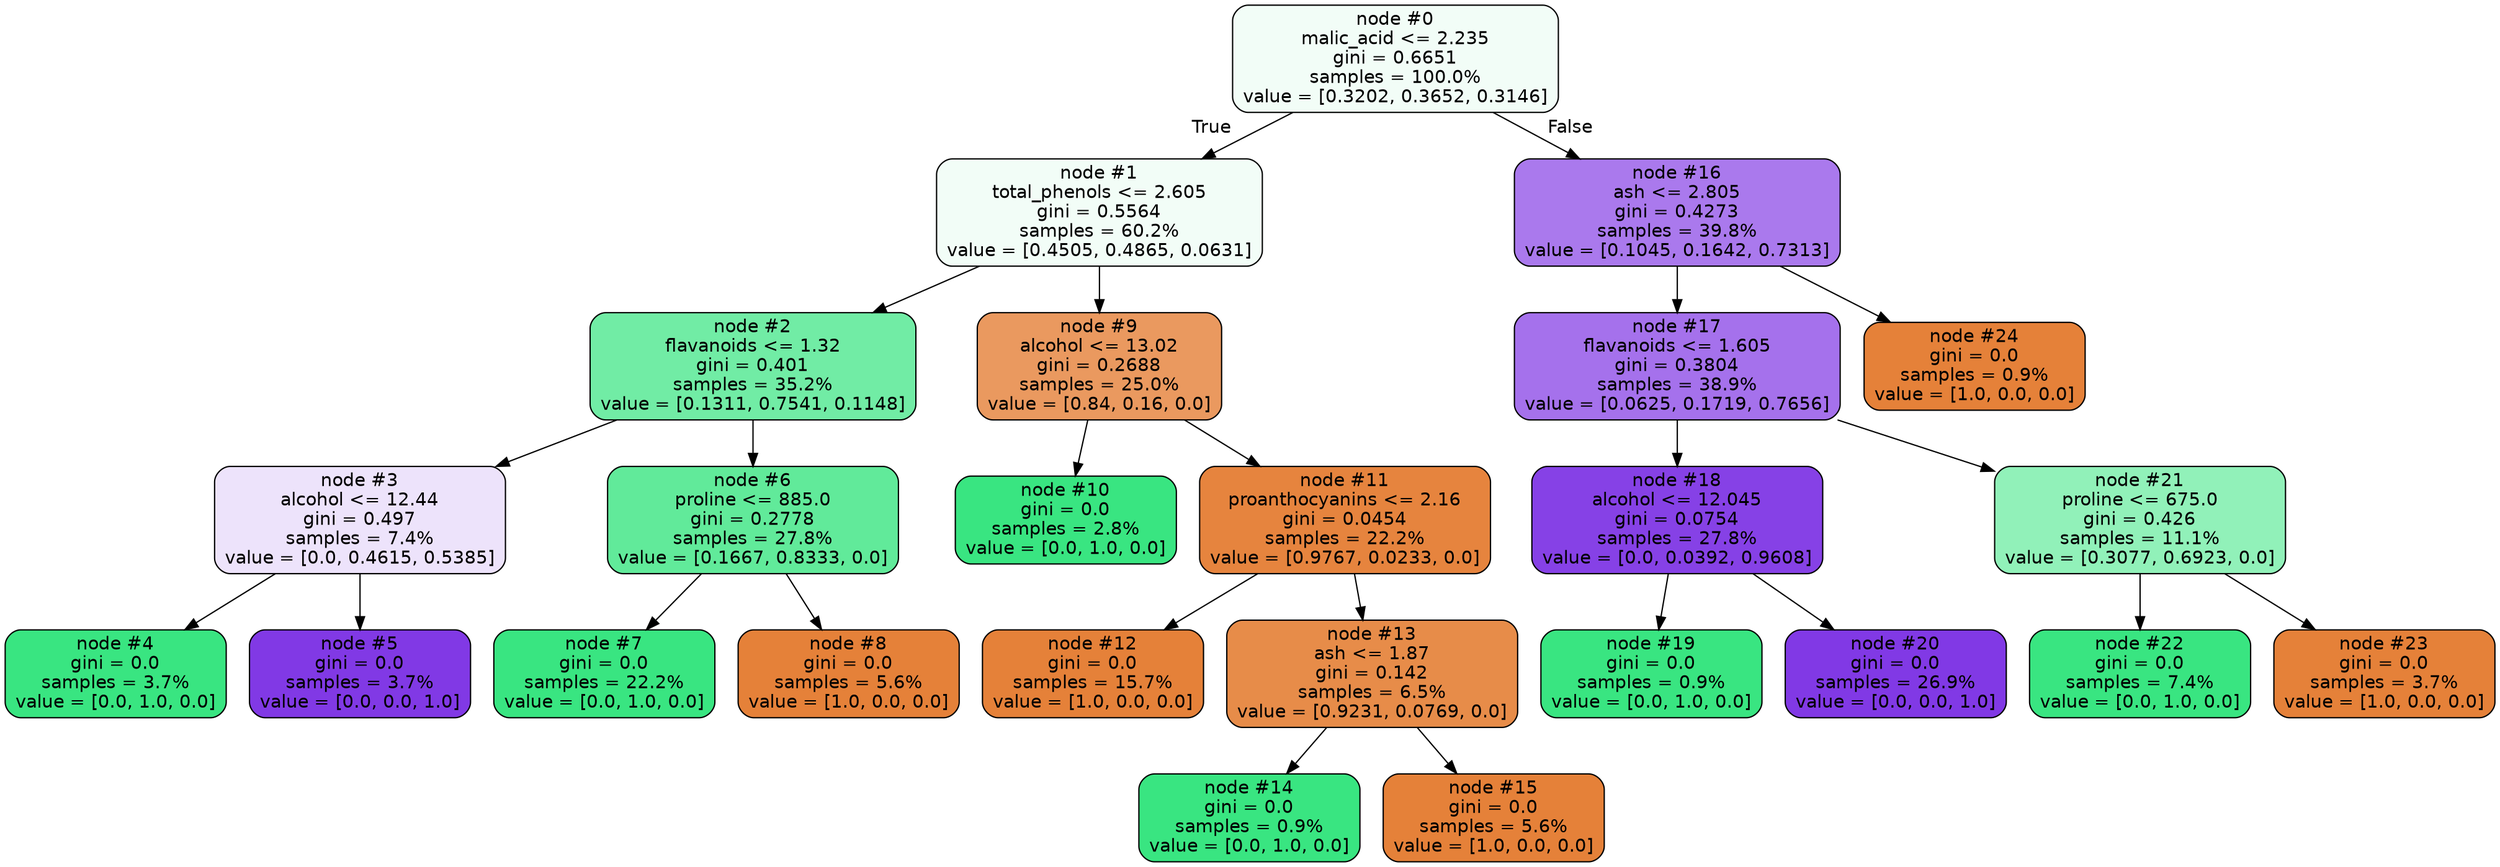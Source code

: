 digraph Tree {
node [shape=box, style="filled, rounded", color="black", fontname=helvetica] ;
edge [fontname=helvetica] ;
0 [label="node #0\nmalic_acid <= 2.235\ngini = 0.6651\nsamples = 100.0%\nvalue = [0.3202, 0.3652, 0.3146]", fillcolor="#f2fdf7"] ;
1 [label="node #1\ntotal_phenols <= 2.605\ngini = 0.5564\nsamples = 60.2%\nvalue = [0.4505, 0.4865, 0.0631]", fillcolor="#f2fdf7"] ;
0 -> 1 [labeldistance=2.5, labelangle=45, headlabel="True"] ;
2 [label="node #2\nflavanoids <= 1.32\ngini = 0.401\nsamples = 35.2%\nvalue = [0.1311, 0.7541, 0.1148]", fillcolor="#71eca5"] ;
1 -> 2 ;
3 [label="node #3\nalcohol <= 12.44\ngini = 0.497\nsamples = 7.4%\nvalue = [0.0, 0.4615, 0.5385]", fillcolor="#ede3fb"] ;
2 -> 3 ;
4 [label="node #4\ngini = 0.0\nsamples = 3.7%\nvalue = [0.0, 1.0, 0.0]", fillcolor="#39e581"] ;
3 -> 4 ;
5 [label="node #5\ngini = 0.0\nsamples = 3.7%\nvalue = [0.0, 0.0, 1.0]", fillcolor="#8139e5"] ;
3 -> 5 ;
6 [label="node #6\nproline <= 885.0\ngini = 0.2778\nsamples = 27.8%\nvalue = [0.1667, 0.8333, 0.0]", fillcolor="#61ea9a"] ;
2 -> 6 ;
7 [label="node #7\ngini = 0.0\nsamples = 22.2%\nvalue = [0.0, 1.0, 0.0]", fillcolor="#39e581"] ;
6 -> 7 ;
8 [label="node #8\ngini = 0.0\nsamples = 5.6%\nvalue = [1.0, 0.0, 0.0]", fillcolor="#e58139"] ;
6 -> 8 ;
9 [label="node #9\nalcohol <= 13.02\ngini = 0.2688\nsamples = 25.0%\nvalue = [0.84, 0.16, 0.0]", fillcolor="#ea995f"] ;
1 -> 9 ;
10 [label="node #10\ngini = 0.0\nsamples = 2.8%\nvalue = [0.0, 1.0, 0.0]", fillcolor="#39e581"] ;
9 -> 10 ;
11 [label="node #11\nproanthocyanins <= 2.16\ngini = 0.0454\nsamples = 22.2%\nvalue = [0.9767, 0.0233, 0.0]", fillcolor="#e6843e"] ;
9 -> 11 ;
12 [label="node #12\ngini = 0.0\nsamples = 15.7%\nvalue = [1.0, 0.0, 0.0]", fillcolor="#e58139"] ;
11 -> 12 ;
13 [label="node #13\nash <= 1.87\ngini = 0.142\nsamples = 6.5%\nvalue = [0.9231, 0.0769, 0.0]", fillcolor="#e78c49"] ;
11 -> 13 ;
14 [label="node #14\ngini = 0.0\nsamples = 0.9%\nvalue = [0.0, 1.0, 0.0]", fillcolor="#39e581"] ;
13 -> 14 ;
15 [label="node #15\ngini = 0.0\nsamples = 5.6%\nvalue = [1.0, 0.0, 0.0]", fillcolor="#e58139"] ;
13 -> 15 ;
16 [label="node #16\nash <= 2.805\ngini = 0.4273\nsamples = 39.8%\nvalue = [0.1045, 0.1642, 0.7313]", fillcolor="#aa79ed"] ;
0 -> 16 [labeldistance=2.5, labelangle=-45, headlabel="False"] ;
17 [label="node #17\nflavanoids <= 1.605\ngini = 0.3804\nsamples = 38.9%\nvalue = [0.0625, 0.1719, 0.7656]", fillcolor="#a571ec"] ;
16 -> 17 ;
18 [label="node #18\nalcohol <= 12.045\ngini = 0.0754\nsamples = 27.8%\nvalue = [0.0, 0.0392, 0.9608]", fillcolor="#8641e6"] ;
17 -> 18 ;
19 [label="node #19\ngini = 0.0\nsamples = 0.9%\nvalue = [0.0, 1.0, 0.0]", fillcolor="#39e581"] ;
18 -> 19 ;
20 [label="node #20\ngini = 0.0\nsamples = 26.9%\nvalue = [0.0, 0.0, 1.0]", fillcolor="#8139e5"] ;
18 -> 20 ;
21 [label="node #21\nproline <= 675.0\ngini = 0.426\nsamples = 11.1%\nvalue = [0.3077, 0.6923, 0.0]", fillcolor="#91f1b9"] ;
17 -> 21 ;
22 [label="node #22\ngini = 0.0\nsamples = 7.4%\nvalue = [0.0, 1.0, 0.0]", fillcolor="#39e581"] ;
21 -> 22 ;
23 [label="node #23\ngini = 0.0\nsamples = 3.7%\nvalue = [1.0, 0.0, 0.0]", fillcolor="#e58139"] ;
21 -> 23 ;
24 [label="node #24\ngini = 0.0\nsamples = 0.9%\nvalue = [1.0, 0.0, 0.0]", fillcolor="#e58139"] ;
16 -> 24 ;
}